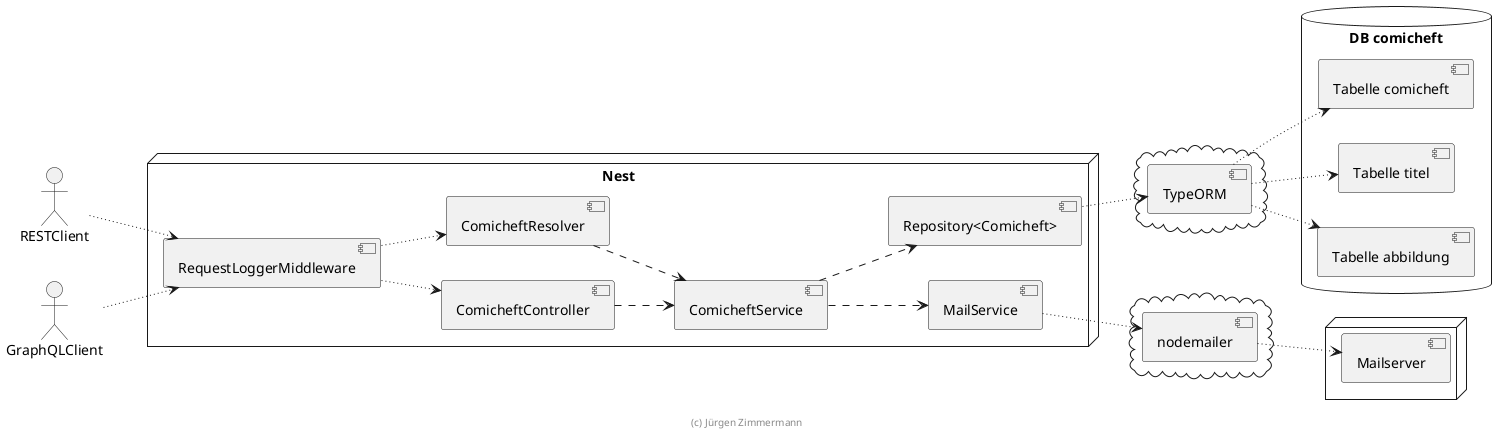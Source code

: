' Copyright (C) 2019 - present Juergen Zimmermann, Hochschule Karlsruhe
'
' This program is free software: you can redistribute it and/or modify
' it under the terms of the GNU General Public License as published by
' the Free Software Foundation, either version 3 of the License, or
' (at your option) any later version.
'
' This program is distributed in the hope that it will be useful,
' but WITHOUT ANY WARRANTY; without even the implied warranty of
' MERCHANTABILITY or FITNESS FOR A PARTICULAR PURPOSE.  See the
' GNU General Public License for more details.
'
' You should have received a copy of the GNU General Public License
' along with this program.  If not, see <https://www.gnu.org/licenses/>.

' Preview durch <Alt>d

@startuml Komponenten

left to right direction

actor RESTClient
actor GraphQLClient

node "Nest" {
  [RequestLoggerMiddleware]

  [ComicheftController]
  [ComicheftResolver]

  [ComicheftService]

  [Repository<Comicheft>]

  [MailService]
}


cloud {
    [TypeORM]
}

cloud {
    [nodemailer]
}

database "DB comicheft" {
    [Tabelle comicheft]
    [Tabelle titel]
    [Tabelle abbildung]
}

node {
    [Mailserver]
}

RESTClient ~~> [RequestLoggerMiddleware]
GraphQLClient ~~> [RequestLoggerMiddleware]

[RequestLoggerMiddleware] ~~> [ComicheftController]
[RequestLoggerMiddleware] ~~> [ComicheftResolver]

[ComicheftController] ..> [ComicheftService]
[ComicheftResolver] ..> [ComicheftService]
[ComicheftService] ..> [Repository<Comicheft>]

[Repository<Comicheft>] ~~> [TypeORM]
[TypeORM] ~~> [Tabelle comicheft]
[TypeORM] ~~> [Tabelle titel]
[TypeORM] ~~> [Tabelle abbildung]

[ComicheftService] ..> [MailService]
[MailService] ~~> [nodemailer]
[nodemailer] ~~> [Mailserver]

footer (c) Jürgen Zimmermann

@enduml
